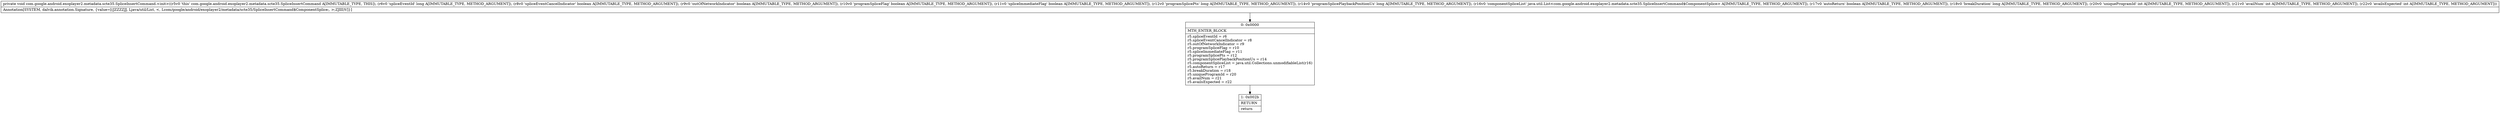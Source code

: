 digraph "CFG forcom.google.android.exoplayer2.metadata.scte35.SpliceInsertCommand.\<init\>(JZZZZJJLjava\/util\/List;ZJIII)V" {
Node_0 [shape=record,label="{0\:\ 0x0000|MTH_ENTER_BLOCK\l|r5.spliceEventId = r6\lr5.spliceEventCancelIndicator = r8\lr5.outOfNetworkIndicator = r9\lr5.programSpliceFlag = r10\lr5.spliceImmediateFlag = r11\lr5.programSplicePts = r12\lr5.programSplicePlaybackPositionUs = r14\lr5.componentSpliceList = java.util.Collections.unmodifiableList(r16)\lr5.autoReturn = r17\lr5.breakDuration = r18\lr5.uniqueProgramId = r20\lr5.availNum = r21\lr5.availsExpected = r22\l}"];
Node_1 [shape=record,label="{1\:\ 0x002b|RETURN\l|return\l}"];
MethodNode[shape=record,label="{private void com.google.android.exoplayer2.metadata.scte35.SpliceInsertCommand.\<init\>((r5v0 'this' com.google.android.exoplayer2.metadata.scte35.SpliceInsertCommand A[IMMUTABLE_TYPE, THIS]), (r6v0 'spliceEventId' long A[IMMUTABLE_TYPE, METHOD_ARGUMENT]), (r8v0 'spliceEventCancelIndicator' boolean A[IMMUTABLE_TYPE, METHOD_ARGUMENT]), (r9v0 'outOfNetworkIndicator' boolean A[IMMUTABLE_TYPE, METHOD_ARGUMENT]), (r10v0 'programSpliceFlag' boolean A[IMMUTABLE_TYPE, METHOD_ARGUMENT]), (r11v0 'spliceImmediateFlag' boolean A[IMMUTABLE_TYPE, METHOD_ARGUMENT]), (r12v0 'programSplicePts' long A[IMMUTABLE_TYPE, METHOD_ARGUMENT]), (r14v0 'programSplicePlaybackPositionUs' long A[IMMUTABLE_TYPE, METHOD_ARGUMENT]), (r16v0 'componentSpliceList' java.util.List\<com.google.android.exoplayer2.metadata.scte35.SpliceInsertCommand$ComponentSplice\> A[IMMUTABLE_TYPE, METHOD_ARGUMENT]), (r17v0 'autoReturn' boolean A[IMMUTABLE_TYPE, METHOD_ARGUMENT]), (r18v0 'breakDuration' long A[IMMUTABLE_TYPE, METHOD_ARGUMENT]), (r20v0 'uniqueProgramId' int A[IMMUTABLE_TYPE, METHOD_ARGUMENT]), (r21v0 'availNum' int A[IMMUTABLE_TYPE, METHOD_ARGUMENT]), (r22v0 'availsExpected' int A[IMMUTABLE_TYPE, METHOD_ARGUMENT]))  | Annotation[SYSTEM, dalvik.annotation.Signature, \{value=[(JZZZZJJ, Ljava\/util\/List, \<, Lcom\/google\/android\/exoplayer2\/metadata\/scte35\/SpliceInsertCommand$ComponentSplice;, \>;ZJIII)V]\}]\l}"];
MethodNode -> Node_0;
Node_0 -> Node_1;
}


